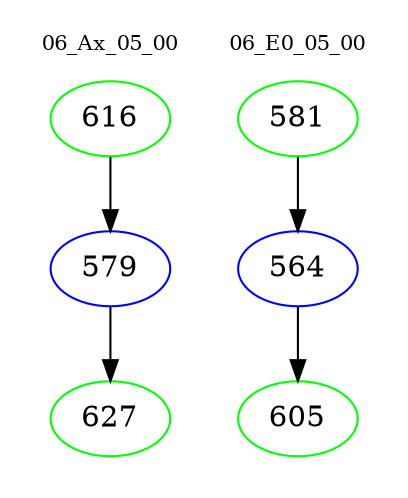 digraph{
subgraph cluster_0 {
color = white
label = "06_Ax_05_00";
fontsize=10;
T0_616 [label="616", color="green"]
T0_616 -> T0_579 [color="black"]
T0_579 [label="579", color="blue"]
T0_579 -> T0_627 [color="black"]
T0_627 [label="627", color="green"]
}
subgraph cluster_1 {
color = white
label = "06_E0_05_00";
fontsize=10;
T1_581 [label="581", color="green"]
T1_581 -> T1_564 [color="black"]
T1_564 [label="564", color="blue"]
T1_564 -> T1_605 [color="black"]
T1_605 [label="605", color="green"]
}
}
